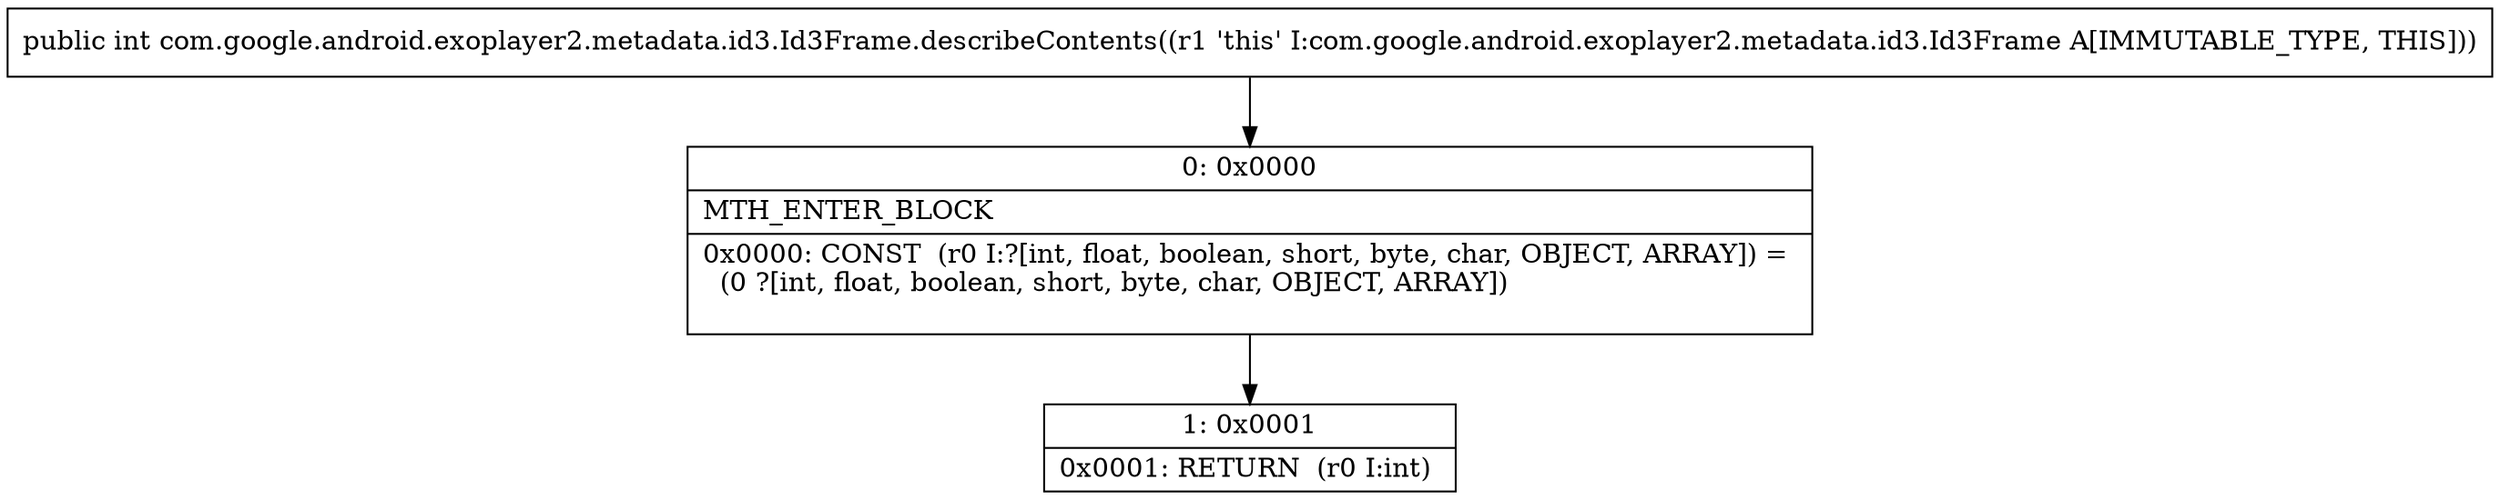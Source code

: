 digraph "CFG forcom.google.android.exoplayer2.metadata.id3.Id3Frame.describeContents()I" {
Node_0 [shape=record,label="{0\:\ 0x0000|MTH_ENTER_BLOCK\l|0x0000: CONST  (r0 I:?[int, float, boolean, short, byte, char, OBJECT, ARRAY]) = \l  (0 ?[int, float, boolean, short, byte, char, OBJECT, ARRAY])\l \l}"];
Node_1 [shape=record,label="{1\:\ 0x0001|0x0001: RETURN  (r0 I:int) \l}"];
MethodNode[shape=record,label="{public int com.google.android.exoplayer2.metadata.id3.Id3Frame.describeContents((r1 'this' I:com.google.android.exoplayer2.metadata.id3.Id3Frame A[IMMUTABLE_TYPE, THIS])) }"];
MethodNode -> Node_0;
Node_0 -> Node_1;
}

